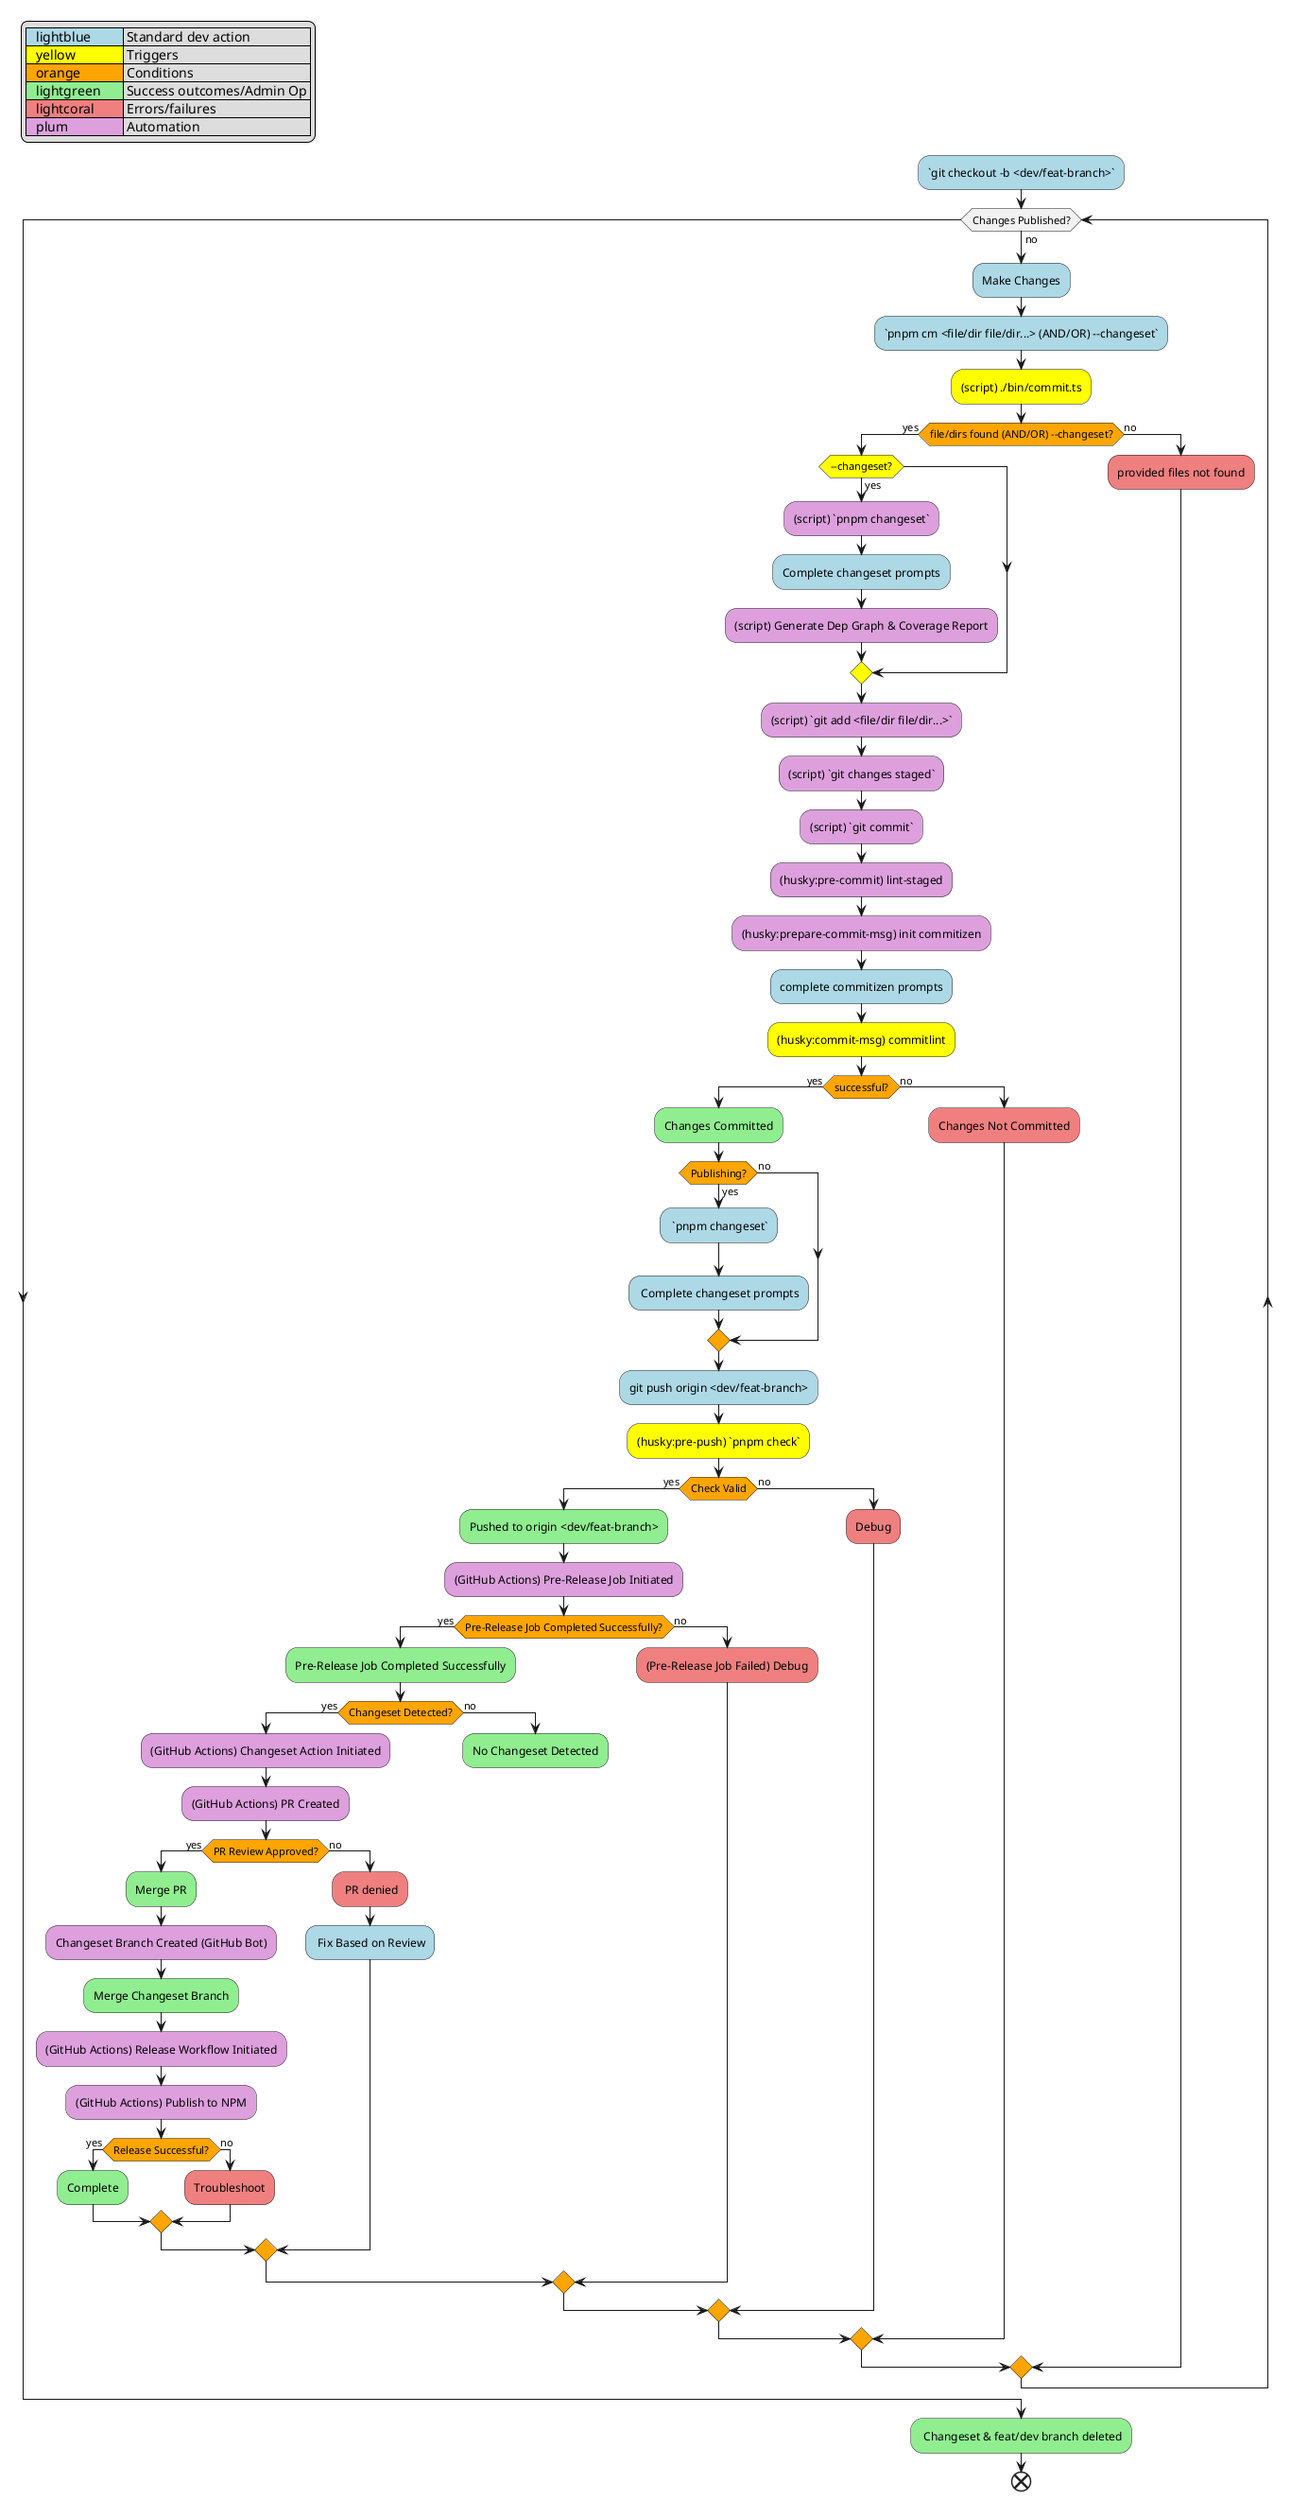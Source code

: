 @startuml Workflow

legend top left
| <#lightblue>   lightblue      | Standard dev action       |
| <#yellow>   yellow            | Triggers                  |
| <#orange>   orange            | Conditions                |
| <#lightgreen>   lightgreen    | Success outcomes/Admin Op |
| <#lightcoral>   lightcoral    | Errors/failures           |
| <#plum>   plum                | Automation                |
end legend




#lightblue:`git checkout -b <dev/feat-branch>`;
while (Changes Published?) is (no)
  #lightblue:Make Changes;
  #lightblue:`pnpm cm <file/dir file/dir...> (AND/OR) --changeset`;
  #yellow:(script) ./bin/commit.ts;
  #orange:if(file/dirs found (AND/OR) --changeset?) then (yes)
    #yellow:if (--changeset?) then (yes)
      #plum:(script) `pnpm changeset`;
      #lightblue:Complete changeset prompts;
      #plum:(script) Generate Dep Graph & Coverage Report;
    endif
    #plum:(script) `git add <file/dir file/dir...>`;
    #plum:(script) `git changes staged`;
    #plum:(script) `git commit`;
    #plum:(husky:pre-commit) lint-staged;
    #plum:(husky:prepare-commit-msg) init commitizen;
    #lightblue:complete commitizen prompts;
    #yellow:(husky:commit-msg) commitlint;
    #orange:if(successful?) then (yes)
      #lightgreen:Changes Committed;
      #orange:if(Publishing?) then (yes)
        #lightblue: `pnpm changeset`;
        #lightblue: Complete changeset prompts;
      else (no)
      endif
      #lightblue:git push origin <dev/feat-branch>;
      #yellow:(husky:pre-push) `pnpm check`;
      #orange:if(Check Valid) then (yes)
        #lightgreen:Pushed to origin <dev/feat-branch>;
        #plum:(GitHub Actions) Pre-Release Job Initiated;
        #orange:if(Pre-Release Job Completed Successfully?) then (yes)
          #lightgreen:Pre-Release Job Completed Successfully;
          #orange:if(Changeset Detected?) then (yes)
            #plum:(GitHub Actions) Changeset Action Initiated;
            #plum:(GitHub Actions) PR Created;
            #orange:if(PR Review Approved?) then (yes)
              #lightgreen:Merge PR;
              #plum:Changeset Branch Created (GitHub Bot);
              #lightgreen:Merge Changeset Branch;
              #plum:(GitHub Actions) Release Workflow Initiated;
              #plum:(GitHub Actions) Publish to NPM;
              #orange:if(Release Successful?) then (yes)
                #lightgreen:Complete;
              else (no)
                #lightcoral:Troubleshoot;
              endif            
            else (no)
              #lightcoral: PR denied;
              #lightblue: Fix Based on Review; 
            endif
          else (no)
            #lightgreen:No Changeset Detected;
            kill;
          endif;
        else (no)
          #lightcoral:(Pre-Release Job Failed) Debug;
        endif
      else (no)
        #lightcoral:Debug;
      endif
    else (no)
      #lightcoral:Changes Not Committed;
    endif 
  else (no)
    #lightcoral:provided files not found;
  endif
endwhile 
#lightgreen: Changeset & feat/dev branch deleted;
end

@enduml

